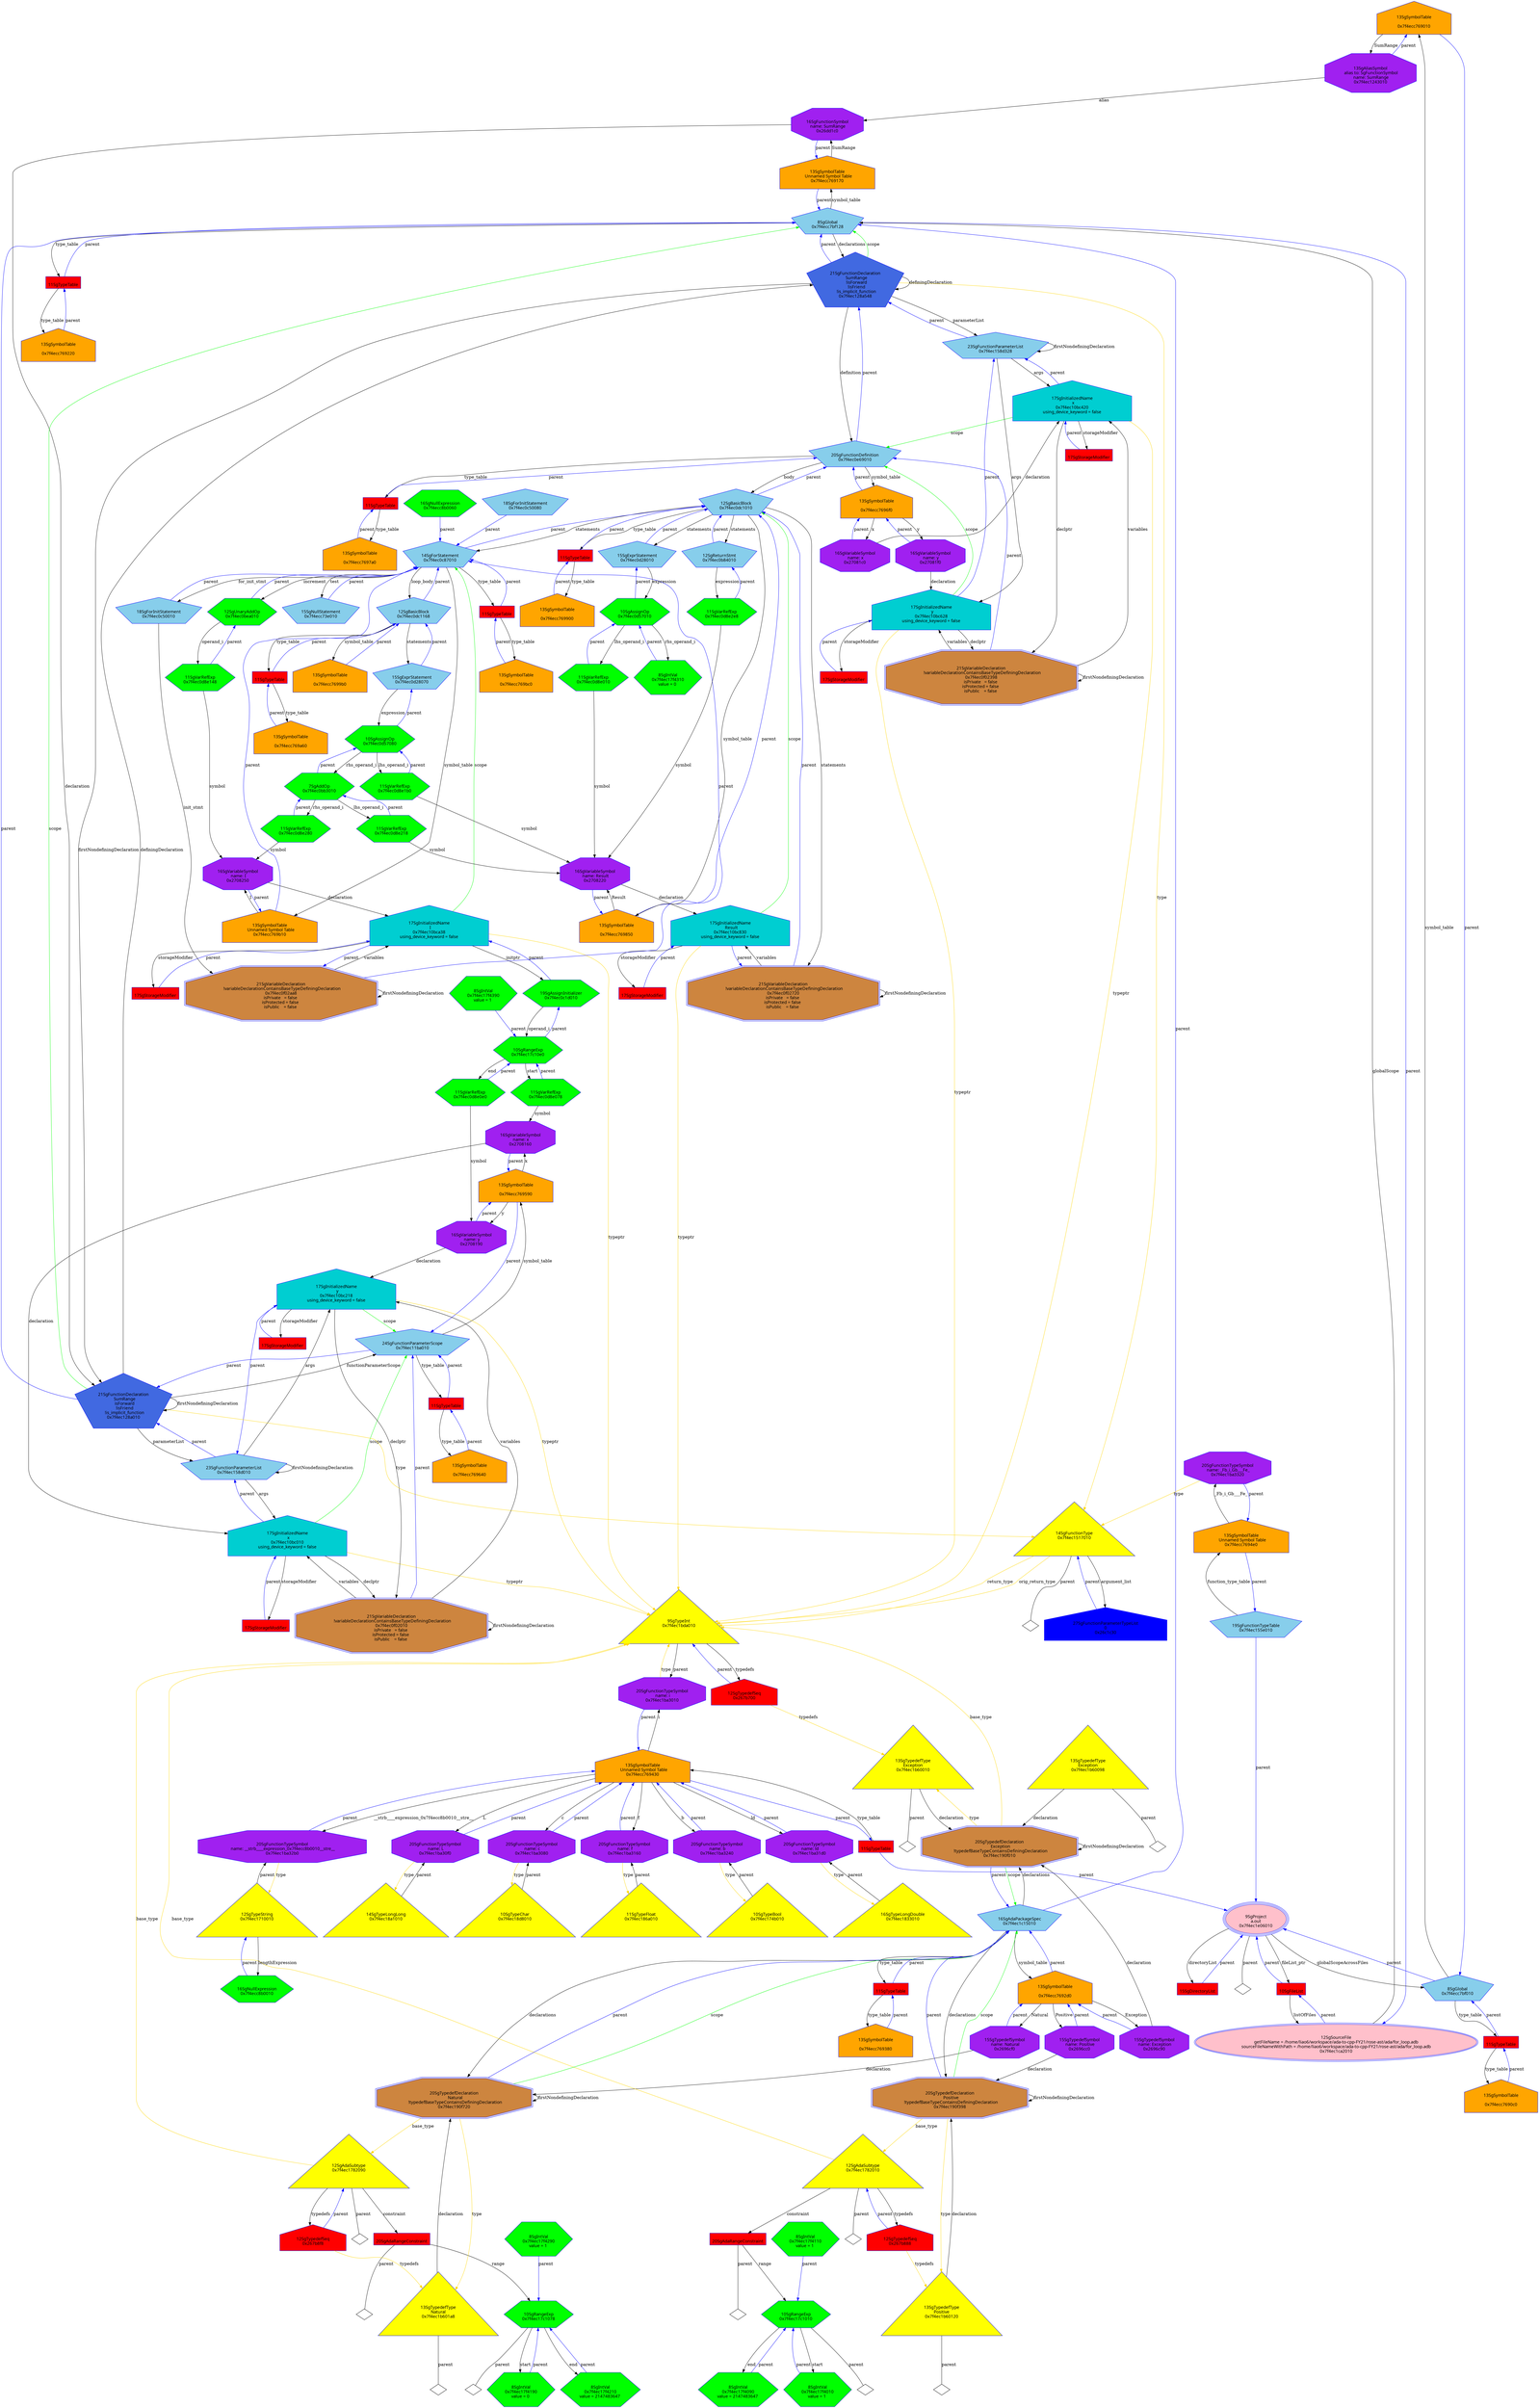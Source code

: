 digraph "Gfor_loop.adb.dot" {
"0x7f4ecc769010"[label="\n13SgSymbolTable\n  \n  0x7f4ecc769010  " shape=house,regular=0,URL="\N",tooltip="more info at \N",sides=5,peripheries=1,color="blue",fillcolor=orange,fontname="7x13bold",fontcolor=black,style=filled];
"0x7f4ecc769010" -> "0x7f4ec1243010"[label="SumRange" dir=forward ];
"0x7f4ecc769010" -> "0x7f4ecc7bf010"[label="parent" color="blue" dir=forward ];
"0x7f4ecc7690c0"[label="\n13SgSymbolTable\n  \n  0x7f4ecc7690c0  " shape=house,regular=0,URL="\N",tooltip="more info at \N",sides=5,peripheries=1,color="blue",fillcolor=orange,fontname="7x13bold",fontcolor=black,style=filled];
"0x7f4ecc7690c0" -> "0x25d4aa0"[label="parent" color="blue" dir=forward ];
"0x7f4ecc769170"[label="\n13SgSymbolTable\n  Unnamed Symbol Table\n  0x7f4ecc769170  " shape=house,regular=0,URL="\N",tooltip="more info at \N",sides=5,peripheries=1,color="blue",fillcolor=orange,fontname="7x13bold",fontcolor=black,style=filled];
"0x7f4ecc769170" -> "0x26dd1c0"[label="SumRange" dir=forward ];
"0x7f4ecc769170" -> "0x7f4ecc7bf128"[label="parent" color="blue" dir=forward ];
"0x7f4ecc769220"[label="\n13SgSymbolTable\n  \n  0x7f4ecc769220  " shape=house,regular=0,URL="\N",tooltip="more info at \N",sides=5,peripheries=1,color="blue",fillcolor=orange,fontname="7x13bold",fontcolor=black,style=filled];
"0x7f4ecc769220" -> "0x25d4ac8"[label="parent" color="blue" dir=forward ];
"0x7f4ecc7692d0"[label="\n13SgSymbolTable\n  \n  0x7f4ecc7692d0  " shape=house,regular=0,URL="\N",tooltip="more info at \N",sides=5,peripheries=1,color="blue",fillcolor=orange,fontname="7x13bold",fontcolor=black,style=filled];
"0x7f4ecc7692d0" -> "0x2696cf0"[label="Natural" dir=forward ];
"0x7f4ecc7692d0" -> "0x2696cc0"[label="Positive" dir=forward ];
"0x7f4ecc7692d0" -> "0x2696c90"[label="Exception" dir=forward ];
"0x7f4ecc7692d0" -> "0x7f4ec1c15010"[label="parent" color="blue" dir=forward ];
"0x7f4ecc769380"[label="\n13SgSymbolTable\n  \n  0x7f4ecc769380  " shape=house,regular=0,URL="\N",tooltip="more info at \N",sides=5,peripheries=1,color="blue",fillcolor=orange,fontname="7x13bold",fontcolor=black,style=filled];
"0x7f4ecc769380" -> "0x25d4af0"[label="parent" color="blue" dir=forward ];
"0x7f4ecc769430"[label="\n13SgSymbolTable\n  Unnamed Symbol Table\n  0x7f4ecc769430  " shape=house,regular=0,URL="\N",tooltip="more info at \N",sides=5,peripheries=1,color="blue",fillcolor=orange,fontname="7x13bold",fontcolor=black,style=filled];
"0x7f4ecc769430" -> "0x7f4ec1ba32b0"[label="__strb____expression_0x7f4ecc8b0010__stre__" dir=forward ];
"0x7f4ecc769430" -> "0x7f4ec1ba3240"[label="b" dir=forward ];
"0x7f4ecc769430" -> "0x7f4ec1ba31d0"[label="ld" dir=forward ];
"0x7f4ecc769430" -> "0x7f4ec1ba3160"[label="f" dir=forward ];
"0x7f4ecc769430" -> "0x7f4ec1ba30f0"[label="L" dir=forward ];
"0x7f4ecc769430" -> "0x7f4ec1ba3080"[label="c" dir=forward ];
"0x7f4ecc769430" -> "0x7f4ec1ba3010"[label="i" dir=forward ];
"0x7f4ecc769430" -> "0x25d4b18"[label="parent" color="blue" dir=forward ];
"0x7f4ecc7694e0"[label="\n13SgSymbolTable\n  Unnamed Symbol Table\n  0x7f4ecc7694e0  " shape=house,regular=0,URL="\N",tooltip="more info at \N",sides=5,peripheries=1,color="blue",fillcolor=orange,fontname="7x13bold",fontcolor=black,style=filled];
"0x7f4ecc7694e0" -> "0x7f4ec1ba3320"[label="_Fb_i_Gb___Fe_" dir=forward ];
"0x7f4ecc7694e0" -> "0x7f4ec155e010"[label="parent" color="blue" dir=forward ];
"0x7f4ecc769590"[label="\n13SgSymbolTable\n  \n  0x7f4ecc769590  " shape=house,regular=0,URL="\N",tooltip="more info at \N",sides=5,peripheries=1,color="blue",fillcolor=orange,fontname="7x13bold",fontcolor=black,style=filled];
"0x7f4ecc769590" -> "0x2708190"[label="y" dir=forward ];
"0x7f4ecc769590" -> "0x2708160"[label="x" dir=forward ];
"0x7f4ecc769590" -> "0x7f4ec11ba010"[label="parent" color="blue" dir=forward ];
"0x7f4ecc769640"[label="\n13SgSymbolTable\n  \n  0x7f4ecc769640  " shape=house,regular=0,URL="\N",tooltip="more info at \N",sides=5,peripheries=1,color="blue",fillcolor=orange,fontname="7x13bold",fontcolor=black,style=filled];
"0x7f4ecc769640" -> "0x25d4b40"[label="parent" color="blue" dir=forward ];
"0x7f4ecc7696f0"[label="\n13SgSymbolTable\n  \n  0x7f4ecc7696f0  " shape=house,regular=0,URL="\N",tooltip="more info at \N",sides=5,peripheries=1,color="blue",fillcolor=orange,fontname="7x13bold",fontcolor=black,style=filled];
"0x7f4ecc7696f0" -> "0x27081f0"[label="y" dir=forward ];
"0x7f4ecc7696f0" -> "0x27081c0"[label="x" dir=forward ];
"0x7f4ecc7696f0" -> "0x7f4ec0e69010"[label="parent" color="blue" dir=forward ];
"0x7f4ecc7697a0"[label="\n13SgSymbolTable\n  \n  0x7f4ecc7697a0  " shape=house,regular=0,URL="\N",tooltip="more info at \N",sides=5,peripheries=1,color="blue",fillcolor=orange,fontname="7x13bold",fontcolor=black,style=filled];
"0x7f4ecc7697a0" -> "0x25d4b68"[label="parent" color="blue" dir=forward ];
"0x7f4ecc769850"[label="\n13SgSymbolTable\n  \n  0x7f4ecc769850  " shape=house,regular=0,URL="\N",tooltip="more info at \N",sides=5,peripheries=1,color="blue",fillcolor=orange,fontname="7x13bold",fontcolor=black,style=filled];
"0x7f4ecc769850" -> "0x2708220"[label="Result" dir=forward ];
"0x7f4ecc769850" -> "0x7f4ec0dc1010"[label="parent" color="blue" dir=forward ];
"0x7f4ecc769900"[label="\n13SgSymbolTable\n  \n  0x7f4ecc769900  " shape=house,regular=0,URL="\N",tooltip="more info at \N",sides=5,peripheries=1,color="blue",fillcolor=orange,fontname="7x13bold",fontcolor=black,style=filled];
"0x7f4ecc769900" -> "0x25d4b90"[label="parent" color="blue" dir=forward ];
"0x7f4ecc7699b0"[label="\n13SgSymbolTable\n  \n  0x7f4ecc7699b0  " shape=house,regular=0,URL="\N",tooltip="more info at \N",sides=5,peripheries=1,color="blue",fillcolor=orange,fontname="7x13bold",fontcolor=black,style=filled];
"0x7f4ecc7699b0" -> "0x7f4ec0dc1168"[label="parent" color="blue" dir=forward ];
"0x7f4ecc769a60"[label="\n13SgSymbolTable\n  \n  0x7f4ecc769a60  " shape=house,regular=0,URL="\N",tooltip="more info at \N",sides=5,peripheries=1,color="blue",fillcolor=orange,fontname="7x13bold",fontcolor=black,style=filled];
"0x7f4ecc769a60" -> "0x25d4bb8"[label="parent" color="blue" dir=forward ];
"0x7f4ecc769b10"[label="\n13SgSymbolTable\n  Unnamed Symbol Table\n  0x7f4ecc769b10  " shape=house,regular=0,URL="\N",tooltip="more info at \N",sides=5,peripheries=1,color="blue",fillcolor=orange,fontname="7x13bold",fontcolor=black,style=filled];
"0x7f4ecc769b10" -> "0x2708250"[label="I" dir=forward ];
"0x7f4ecc769b10" -> "0x7f4ec0c87010"[label="parent" color="blue" dir=forward ];
"0x7f4ecc769bc0"[label="\n13SgSymbolTable\n  \n  0x7f4ecc769bc0  " shape=house,regular=0,URL="\N",tooltip="more info at \N",sides=5,peripheries=1,color="blue",fillcolor=orange,fontname="7x13bold",fontcolor=black,style=filled];
"0x7f4ecc769bc0" -> "0x25d4be0"[label="parent" color="blue" dir=forward ];
"0x26f48d0"[label="\n17SgStorageModifier" shape=polygon,regular=0,URL="\N",tooltip="more info at \N",sides=4,peripheries=1,color="blue",fillcolor=red,fontname="7x13bold",fontcolor=black,style=filled];
"0x26f48d0" -> "0x7f4ec10bc010"[label="parent" color="blue" dir=forward ];
"0x26f48f8"[label="\n17SgStorageModifier" shape=polygon,regular=0,URL="\N",tooltip="more info at \N",sides=4,peripheries=1,color="blue",fillcolor=red,fontname="7x13bold",fontcolor=black,style=filled];
"0x26f48f8" -> "0x7f4ec10bc218"[label="parent" color="blue" dir=forward ];
"0x26f4920"[label="\n17SgStorageModifier" shape=polygon,regular=0,URL="\N",tooltip="more info at \N",sides=4,peripheries=1,color="blue",fillcolor=red,fontname="7x13bold",fontcolor=black,style=filled];
"0x26f4920" -> "0x7f4ec10bc420"[label="parent" color="blue" dir=forward ];
"0x26f4948"[label="\n17SgStorageModifier" shape=polygon,regular=0,URL="\N",tooltip="more info at \N",sides=4,peripheries=1,color="blue",fillcolor=red,fontname="7x13bold",fontcolor=black,style=filled];
"0x26f4948" -> "0x7f4ec10bc628"[label="parent" color="blue" dir=forward ];
"0x26f4970"[label="\n17SgStorageModifier" shape=polygon,regular=0,URL="\N",tooltip="more info at \N",sides=4,peripheries=1,color="blue",fillcolor=red,fontname="7x13bold",fontcolor=black,style=filled];
"0x26f4970" -> "0x7f4ec10bc830"[label="parent" color="blue" dir=forward ];
"0x26f4998"[label="\n17SgStorageModifier" shape=polygon,regular=0,URL="\N",tooltip="more info at \N",sides=4,peripheries=1,color="blue",fillcolor=red,fontname="7x13bold",fontcolor=black,style=filled];
"0x26f4998" -> "0x7f4ec10bca38"[label="parent" color="blue" dir=forward ];
"0x26ae3a0"[label="\n20SgAdaRangeConstraint" shape=polygon,regular=0,URL="\N",tooltip="more info at \N",sides=4,peripheries=1,color="blue",fillcolor=red,fontname="7x13bold",fontcolor=black,style=filled];
"0x26ae3a0" -> "0x7f4ec17c1010"[label="range" dir=forward ];
"0x26ae3a0" -> "0x26ae3a0__parent__null"[label="parent" dir=none ];
"0x26ae3a0__parent__null"[label="" shape=diamond ];
"0x26ae3c8"[label="\n20SgAdaRangeConstraint" shape=polygon,regular=0,URL="\N",tooltip="more info at \N",sides=4,peripheries=1,color="blue",fillcolor=red,fontname="7x13bold",fontcolor=black,style=filled];
"0x26ae3c8" -> "0x7f4ec17c1078"[label="range" dir=forward ];
"0x26ae3c8" -> "0x26ae3c8__parent__null"[label="parent" dir=none ];
"0x26ae3c8__parent__null"[label="" shape=diamond ];
"0x7f4ec1ca2010"[label="\n12SgSourceFile\n  getFileName = /home/liao6/workspace/ada-to-cpp-FY21/rose-ast/ada/for_loop.adb  \n  sourceFileNameWithPath = /home/liao6/workspace/ada-to-cpp-FY21/rose-ast/ada/for_loop.adb  \n  0x7f4ec1ca2010  " shape=ellipse,regular=0,URL="\N",tooltip="more info at \N",sides=5,peripheries=2,color="blue",fillcolor=pink,fontname="7x13bold",fontcolor=black,style=filled];
"0x7f4ec1ca2010" -> "0x7f4ecc7bf128"[label="globalScope" dir=forward ];
"0x7f4ec1ca2010" -> "0x259a040"[label="parent" color="blue" dir=forward ];
"0x259a040"[label="\n10SgFileList" shape=polygon,regular=0,URL="\N",tooltip="more info at \N",sides=4,peripheries=1,color="blue",fillcolor=red,fontname="7x13bold",fontcolor=black,style=filled];
"0x259a040" -> "0x7f4ec1ca2010"[label="listOfFiles" dir=forward ];
"0x259a040" -> "0x7f4ec1e06010"[label="parent" color="blue" dir=forward ];
"0x25b9450"[label="\n15SgDirectoryList" shape=polygon,regular=0,URL="\N",tooltip="more info at \N",sides=4,peripheries=1,color="blue",fillcolor=red,fontname="7x13bold",fontcolor=black,style=filled];
"0x25b9450" -> "0x7f4ec1e06010"[label="parent" color="blue" dir=forward ];
"0x7f4ec1e06010"[label="\n9SgProject\n  a.out  \n  0x7f4ec1e06010  " shape=ellipse,regular=0,URL="\N",tooltip="more info at \N",sides=5,peripheries=3,color="blue",fillcolor=pink,fontname="7x13bold",fontcolor=black,style=filled];
"0x7f4ec1e06010" -> "0x259a040"[label="fileList_ptr" dir=forward ];
"0x7f4ec1e06010" -> "0x25b9450"[label="directoryList" dir=forward ];
"0x7f4ec1e06010" -> "0x7f4ecc7bf010"[label="globalScopeAcrossFiles" dir=forward ];
"0x7f4ec1e06010" -> "0x7f4ec1e06010__parent__null"[label="parent" dir=none ];
"0x7f4ec1e06010__parent__null"[label="" shape=diamond ];
"0x267b700"[label="\n12SgTypedefSeq\n  0x267b700  " shape=house,regular=0,URL="\N",tooltip="more info at \N",sides=5,peripheries=1,color="blue",fillcolor=red,fontname="7x13bold",fontcolor=black,style=filled];
"0x267b700" -> "0x7f4ec1b60010"[label="typedefs" color="gold1" dir=forward ];
"0x267b700" -> "0x7f4ec1bda010"[label="parent" color="blue" dir=forward ];
"0x267b888"[label="\n12SgTypedefSeq\n  0x267b888  " shape=house,regular=0,URL="\N",tooltip="more info at \N",sides=5,peripheries=1,color="blue",fillcolor=red,fontname="7x13bold",fontcolor=black,style=filled];
"0x267b888" -> "0x7f4ec1b60120"[label="typedefs" color="gold1" dir=forward ];
"0x267b888" -> "0x7f4ec1782010"[label="parent" color="blue" dir=forward ];
"0x267b8f8"[label="\n12SgTypedefSeq\n  0x267b8f8  " shape=house,regular=0,URL="\N",tooltip="more info at \N",sides=5,peripheries=1,color="blue",fillcolor=red,fontname="7x13bold",fontcolor=black,style=filled];
"0x267b8f8" -> "0x7f4ec1b601a8"[label="typedefs" color="gold1" dir=forward ];
"0x267b8f8" -> "0x7f4ec1782090"[label="parent" color="blue" dir=forward ];
"0x26c1c30"[label="\n27SgFunctionParameterTypeList\n  0  \n  0x26c1c30  " shape=house,regular=0,URL="\N",tooltip="more info at \N",sides=5,peripheries=1,color="blue",fillcolor=blue,fontname="7x13bold",fontcolor=black,style=filled];
"0x26c1c30" -> "0x7f4ec1517010"[label="parent" color="blue" dir=forward ];
"0x25d4aa0"[label="\n11SgTypeTable" shape=polygon,regular=0,URL="\N",tooltip="more info at \N",sides=4,peripheries=1,color="blue",fillcolor=red,fontname="7x13bold",fontcolor=black,style=filled];
"0x25d4aa0" -> "0x7f4ecc7690c0"[label="type_table" dir=forward ];
"0x25d4aa0" -> "0x7f4ecc7bf010"[label="parent" color="blue" dir=forward ];
"0x25d4ac8"[label="\n11SgTypeTable" shape=polygon,regular=0,URL="\N",tooltip="more info at \N",sides=4,peripheries=1,color="blue",fillcolor=red,fontname="7x13bold",fontcolor=black,style=filled];
"0x25d4ac8" -> "0x7f4ecc769220"[label="type_table" dir=forward ];
"0x25d4ac8" -> "0x7f4ecc7bf128"[label="parent" color="blue" dir=forward ];
"0x25d4af0"[label="\n11SgTypeTable" shape=polygon,regular=0,URL="\N",tooltip="more info at \N",sides=4,peripheries=1,color="blue",fillcolor=red,fontname="7x13bold",fontcolor=black,style=filled];
"0x25d4af0" -> "0x7f4ecc769380"[label="type_table" dir=forward ];
"0x25d4af0" -> "0x7f4ec1c15010"[label="parent" color="blue" dir=forward ];
"0x25d4b18"[label="\n11SgTypeTable" shape=polygon,regular=0,URL="\N",tooltip="more info at \N",sides=4,peripheries=1,color="blue",fillcolor=red,fontname="7x13bold",fontcolor=black,style=filled];
"0x25d4b18" -> "0x7f4ecc769430"[label="type_table" dir=forward ];
"0x25d4b18" -> "0x7f4ec1e06010"[label="parent" color="blue" dir=forward ];
"0x25d4b40"[label="\n11SgTypeTable" shape=polygon,regular=0,URL="\N",tooltip="more info at \N",sides=4,peripheries=1,color="blue",fillcolor=red,fontname="7x13bold",fontcolor=black,style=filled];
"0x25d4b40" -> "0x7f4ecc769640"[label="type_table" dir=forward ];
"0x25d4b40" -> "0x7f4ec11ba010"[label="parent" color="blue" dir=forward ];
"0x25d4b68"[label="\n11SgTypeTable" shape=polygon,regular=0,URL="\N",tooltip="more info at \N",sides=4,peripheries=1,color="blue",fillcolor=red,fontname="7x13bold",fontcolor=black,style=filled];
"0x25d4b68" -> "0x7f4ecc7697a0"[label="type_table" dir=forward ];
"0x25d4b68" -> "0x7f4ec0e69010"[label="parent" color="blue" dir=forward ];
"0x25d4b90"[label="\n11SgTypeTable" shape=polygon,regular=0,URL="\N",tooltip="more info at \N",sides=4,peripheries=1,color="blue",fillcolor=red,fontname="7x13bold",fontcolor=black,style=filled];
"0x25d4b90" -> "0x7f4ecc769900"[label="type_table" dir=forward ];
"0x25d4b90" -> "0x7f4ec0dc1010"[label="parent" color="blue" dir=forward ];
"0x25d4bb8"[label="\n11SgTypeTable" shape=polygon,regular=0,URL="\N",tooltip="more info at \N",sides=4,peripheries=1,color="blue",fillcolor=red,fontname="7x13bold",fontcolor=black,style=filled];
"0x25d4bb8" -> "0x7f4ecc769a60"[label="type_table" dir=forward ];
"0x25d4bb8" -> "0x7f4ec0dc1168"[label="parent" color="blue" dir=forward ];
"0x25d4be0"[label="\n11SgTypeTable" shape=polygon,regular=0,URL="\N",tooltip="more info at \N",sides=4,peripheries=1,color="blue",fillcolor=red,fontname="7x13bold",fontcolor=black,style=filled];
"0x25d4be0" -> "0x7f4ecc769bc0"[label="type_table" dir=forward ];
"0x25d4be0" -> "0x7f4ec0c87010"[label="parent" color="blue" dir=forward ];
"0x7f4ec18d8010"[label="\n10SgTypeChar\n  0x7f4ec18d8010  \n   \n   " shape=polygon,regular=0,URL="\N",tooltip="more info at \N",sides=3,peripheries=1,color="blue",fillcolor=yellow,fontname="7x13bold",fontcolor=black,style=filled];
"0x7f4ec18d8010" -> "0x7f4ec1ba3080"[label="parent" dir=forward ];
"0x7f4ec1bda010"[label="\n9SgTypeInt\n  0x7f4ec1bda010  \n   \n   " shape=polygon,regular=0,URL="\N",tooltip="more info at \N",sides=3,peripheries=1,color="blue",fillcolor=yellow,fontname="7x13bold",fontcolor=black,style=filled];
"0x7f4ec1bda010" -> "0x267b700"[label="typedefs" dir=forward ];
"0x7f4ec1bda010" -> "0x7f4ec1ba3010"[label="parent" dir=forward ];
"0x7f4ec186a010"[label="\n11SgTypeFloat\n  0x7f4ec186a010  \n   \n   " shape=polygon,regular=0,URL="\N",tooltip="more info at \N",sides=3,peripheries=1,color="blue",fillcolor=yellow,fontname="7x13bold",fontcolor=black,style=filled];
"0x7f4ec186a010" -> "0x7f4ec1ba3160"[label="parent" dir=forward ];
"0x7f4ec18a1010"[label="\n14SgTypeLongLong\n  0x7f4ec18a1010  \n   \n   " shape=polygon,regular=0,URL="\N",tooltip="more info at \N",sides=3,peripheries=1,color="blue",fillcolor=yellow,fontname="7x13bold",fontcolor=black,style=filled];
"0x7f4ec18a1010" -> "0x7f4ec1ba30f0"[label="parent" dir=forward ];
"0x7f4ec1833010"[label="\n16SgTypeLongDouble\n  0x7f4ec1833010  \n   \n   " shape=polygon,regular=0,URL="\N",tooltip="more info at \N",sides=3,peripheries=1,color="blue",fillcolor=yellow,fontname="7x13bold",fontcolor=black,style=filled];
"0x7f4ec1833010" -> "0x7f4ec1ba31d0"[label="parent" dir=forward ];
"0x7f4ec1710010"[label="\n12SgTypeString\n  0x7f4ec1710010  \n   \n   " shape=polygon,regular=0,URL="\N",tooltip="more info at \N",sides=3,peripheries=1,color="blue",fillcolor=yellow,fontname="7x13bold",fontcolor=black,style=filled];
"0x7f4ec1710010" -> "0x7f4ecc8b0010"[label="lengthExpression" dir=forward ];
"0x7f4ec1710010" -> "0x7f4ec1ba32b0"[label="parent" dir=forward ];
"0x7f4ec174b010"[label="\n10SgTypeBool\n  0x7f4ec174b010  \n   \n   " shape=polygon,regular=0,URL="\N",tooltip="more info at \N",sides=3,peripheries=1,color="blue",fillcolor=yellow,fontname="7x13bold",fontcolor=black,style=filled];
"0x7f4ec174b010" -> "0x7f4ec1ba3240"[label="parent" dir=forward ];
"0x7f4ec1b60010"[label="\n13SgTypedefType\nException\n  0x7f4ec1b60010  \n   \n   " shape=polygon,regular=0,URL="\N",tooltip="more info at \N",sides=3,peripheries=1,color="blue",fillcolor=yellow,fontname="7x13bold",fontcolor=black,style=filled];
"0x7f4ec1b60010" -> "0x7f4ec190f010"[label="declaration" dir=forward ];
"0x7f4ec1b60010" -> "0x7f4ec1b60010__parent__null"[label="parent" dir=none ];
"0x7f4ec1b60010__parent__null"[label="" shape=diamond ];
"0x7f4ec1b60098"[label="\n13SgTypedefType\nException\n  0x7f4ec1b60098  \n   \n   " shape=polygon,regular=0,URL="\N",tooltip="more info at \N",sides=3,peripheries=1,color="blue",fillcolor=yellow,fontname="7x13bold",fontcolor=black,style=filled];
"0x7f4ec1b60098" -> "0x7f4ec190f010"[label="declaration" dir=forward ];
"0x7f4ec1b60098" -> "0x7f4ec1b60098__parent__null"[label="parent" dir=none ];
"0x7f4ec1b60098__parent__null"[label="" shape=diamond ];
"0x7f4ec1b60120"[label="\n13SgTypedefType\nPositive\n  0x7f4ec1b60120  \n   \n   " shape=polygon,regular=0,URL="\N",tooltip="more info at \N",sides=3,peripheries=1,color="blue",fillcolor=yellow,fontname="7x13bold",fontcolor=black,style=filled];
"0x7f4ec1b60120" -> "0x7f4ec190f398"[label="declaration" dir=forward ];
"0x7f4ec1b60120" -> "0x7f4ec1b60120__parent__null"[label="parent" dir=none ];
"0x7f4ec1b60120__parent__null"[label="" shape=diamond ];
"0x7f4ec1b601a8"[label="\n13SgTypedefType\nNatural\n  0x7f4ec1b601a8  \n   \n   " shape=polygon,regular=0,URL="\N",tooltip="more info at \N",sides=3,peripheries=1,color="blue",fillcolor=yellow,fontname="7x13bold",fontcolor=black,style=filled];
"0x7f4ec1b601a8" -> "0x7f4ec190f720"[label="declaration" dir=forward ];
"0x7f4ec1b601a8" -> "0x7f4ec1b601a8__parent__null"[label="parent" dir=none ];
"0x7f4ec1b601a8__parent__null"[label="" shape=diamond ];
"0x7f4ec1782010"[label="\n12SgAdaSubtype\n  0x7f4ec1782010  \n   \n   " shape=polygon,regular=0,URL="\N",tooltip="more info at \N",sides=3,peripheries=1,color="blue",fillcolor=yellow,fontname="7x13bold",fontcolor=black,style=filled];
"0x7f4ec1782010" -> "0x7f4ec1bda010"[label="base_type" color="gold1" dir=forward ];
"0x7f4ec1782010" -> "0x26ae3a0"[label="constraint" dir=forward ];
"0x7f4ec1782010" -> "0x267b888"[label="typedefs" dir=forward ];
"0x7f4ec1782010" -> "0x7f4ec1782010__parent__null"[label="parent" dir=none ];
"0x7f4ec1782010__parent__null"[label="" shape=diamond ];
"0x7f4ec1782090"[label="\n12SgAdaSubtype\n  0x7f4ec1782090  \n   \n   " shape=polygon,regular=0,URL="\N",tooltip="more info at \N",sides=3,peripheries=1,color="blue",fillcolor=yellow,fontname="7x13bold",fontcolor=black,style=filled];
"0x7f4ec1782090" -> "0x7f4ec1bda010"[label="base_type" color="gold1" dir=forward ];
"0x7f4ec1782090" -> "0x26ae3c8"[label="constraint" dir=forward ];
"0x7f4ec1782090" -> "0x267b8f8"[label="typedefs" dir=forward ];
"0x7f4ec1782090" -> "0x7f4ec1782090__parent__null"[label="parent" dir=none ];
"0x7f4ec1782090__parent__null"[label="" shape=diamond ];
"0x7f4ec1517010"[label="\n14SgFunctionType\n  0x7f4ec1517010  \n   \n   " shape=polygon,regular=0,URL="\N",tooltip="more info at \N",sides=3,peripheries=1,color="blue",fillcolor=yellow,fontname="7x13bold",fontcolor=black,style=filled];
"0x7f4ec1517010" -> "0x7f4ec1bda010"[label="return_type" color="gold1" dir=forward ];
"0x7f4ec1517010" -> "0x7f4ec1bda010"[label="orig_return_type" color="gold1" dir=forward ];
"0x7f4ec1517010" -> "0x26c1c30"[label="argument_list" dir=forward ];
"0x7f4ec1517010" -> "0x7f4ec1517010__parent__null"[label="parent" dir=none ];
"0x7f4ec1517010__parent__null"[label="" shape=diamond ];
"0x7f4ec0c87010"[label="\n14SgForStatement\n  0x7f4ec0c87010  " shape=polygon,regular=0,URL="\N",tooltip="more info at \N",sides=5,peripheries=1,color="blue",fillcolor=skyblue,fontname="7x13bold",fontcolor=black,style=filled];
"0x7f4ec0c87010" -> "0x7f4ec0c50010"[label="for_init_stmt" dir=forward ];
"0x7f4ec0c87010" -> "0x7f4ecc73e010"[label="test" dir=forward ];
"0x7f4ec0c87010" -> "0x7f4ec0bea010"[label="increment" dir=forward ];
"0x7f4ec0c87010" -> "0x7f4ec0dc1168"[label="loop_body" dir=forward ];
"0x7f4ec0c87010" -> "0x7f4ecc769b10"[label="symbol_table" dir=forward ];
"0x7f4ec0c87010" -> "0x25d4be0"[label="type_table" dir=forward ];
"0x7f4ec0c87010" -> "0x7f4ec0dc1010"[label="parent" color="blue" dir=forward ];
"0x7f4ec0c50010"[label="\n18SgForInitStatement\n  0x7f4ec0c50010  " shape=polygon,regular=0,URL="\N",tooltip="more info at \N",sides=5,peripheries=1,color="blue",fillcolor=skyblue,fontname="7x13bold",fontcolor=black,style=filled];
"0x7f4ec0c50010" -> "0x7f4ec0f02aa8"[label="init_stmt" dir=forward ];
"0x7f4ec0c50010" -> "0x7f4ec0c87010"[label="parent" color="blue" dir=forward ];
"0x7f4ec0c50080"[label="\n18SgForInitStatement\n  0x7f4ec0c50080  " shape=polygon,regular=0,URL="\N",tooltip="more info at \N",sides=5,peripheries=1,color="blue",fillcolor=skyblue,fontname="7x13bold",fontcolor=black,style=filled];
"0x7f4ec0c50080" -> "0x7f4ec0c87010"[label="parent" color="blue" dir=forward ];
"0x7f4ec158d010"[label="\n23SgFunctionParameterList\n  0x7f4ec158d010  " shape=polygon,regular=0,URL="\N",tooltip="more info at \N",sides=5,peripheries=1,color="blue",fillcolor=skyblue,fontname="7x13bold",fontcolor=black,style=filled];
"0x7f4ec158d010" -> "0x7f4ec10bc010"[label="args" dir=forward ];
"0x7f4ec158d010" -> "0x7f4ec10bc218"[label="args" dir=forward ];
"0x7f4ec158d010" -> "0x7f4ec158d010"[label="firstNondefiningDeclaration" dir=forward ];
"0x7f4ec158d010" -> "0x7f4ec128a010"[label="parent" color="blue" dir=forward ];
"0x7f4ec158d328"[label="\n23SgFunctionParameterList\n  0x7f4ec158d328  " shape=polygon,regular=0,URL="\N",tooltip="more info at \N",sides=5,peripheries=1,color="blue",fillcolor=skyblue,fontname="7x13bold",fontcolor=black,style=filled];
"0x7f4ec158d328" -> "0x7f4ec10bc420"[label="args" dir=forward ];
"0x7f4ec158d328" -> "0x7f4ec10bc628"[label="args" dir=forward ];
"0x7f4ec158d328" -> "0x7f4ec158d328"[label="firstNondefiningDeclaration" dir=forward ];
"0x7f4ec158d328" -> "0x7f4ec128a548"[label="parent" color="blue" dir=forward ];
"0x7f4ec0dc1010"[label="\n12SgBasicBlock\n  0x7f4ec0dc1010  " shape=polygon,regular=0,URL="\N",tooltip="more info at \N",sides=5,peripheries=1,color="blue",fillcolor=skyblue,fontname="7x13bold",fontcolor=black,style=filled];
"0x7f4ec0dc1010" -> "0x7f4ec0f02720"[label="statements" dir=forward ];
"0x7f4ec0dc1010" -> "0x7f4ec0d28010"[label="statements" dir=forward ];
"0x7f4ec0dc1010" -> "0x7f4ec0c87010"[label="statements" dir=forward ];
"0x7f4ec0dc1010" -> "0x7f4ec0b84010"[label="statements" dir=forward ];
"0x7f4ec0dc1010" -> "0x7f4ecc769850"[label="symbol_table" dir=forward ];
"0x7f4ec0dc1010" -> "0x25d4b90"[label="type_table" dir=forward ];
"0x7f4ec0dc1010" -> "0x7f4ec0e69010"[label="parent" color="blue" dir=forward ];
"0x7f4ec0dc1168"[label="\n12SgBasicBlock\n  0x7f4ec0dc1168  " shape=polygon,regular=0,URL="\N",tooltip="more info at \N",sides=5,peripheries=1,color="blue",fillcolor=skyblue,fontname="7x13bold",fontcolor=black,style=filled];
"0x7f4ec0dc1168" -> "0x7f4ec0d28070"[label="statements" dir=forward ];
"0x7f4ec0dc1168" -> "0x7f4ecc7699b0"[label="symbol_table" dir=forward ];
"0x7f4ec0dc1168" -> "0x25d4bb8"[label="type_table" dir=forward ];
"0x7f4ec0dc1168" -> "0x7f4ec0c87010"[label="parent" color="blue" dir=forward ];
"0x7f4ecc7bf010"[label="\n8SgGlobal\n  0x7f4ecc7bf010  " shape=polygon,regular=0,URL="\N",tooltip="more info at \N",sides=5,peripheries=1,color="blue",fillcolor=skyblue,fontname="7x13bold",fontcolor=black,style=filled];
"0x7f4ecc7bf010" -> "0x7f4ecc769010"[label="symbol_table" dir=forward ];
"0x7f4ecc7bf010" -> "0x25d4aa0"[label="type_table" dir=forward ];
"0x7f4ecc7bf010" -> "0x7f4ec1e06010"[label="parent" color="blue" dir=forward ];
"0x7f4ecc7bf128"[label="\n8SgGlobal\n  0x7f4ecc7bf128  " shape=polygon,regular=0,URL="\N",tooltip="more info at \N",sides=5,peripheries=1,color="blue",fillcolor=skyblue,fontname="7x13bold",fontcolor=black,style=filled];
"0x7f4ecc7bf128" -> "0x7f4ec128a548"[label="declarations" dir=forward ];
"0x7f4ecc7bf128" -> "0x7f4ecc769170"[label="symbol_table" dir=forward ];
"0x7f4ecc7bf128" -> "0x25d4ac8"[label="type_table" dir=forward ];
"0x7f4ecc7bf128" -> "0x7f4ec1ca2010"[label="parent" color="blue" dir=forward ];
"0x7f4ec11ba010"[label="\n24SgFunctionParameterScope\n  0x7f4ec11ba010  " shape=polygon,regular=0,URL="\N",tooltip="more info at \N",sides=5,peripheries=1,color="blue",fillcolor=skyblue,fontname="7x13bold",fontcolor=black,style=filled];
"0x7f4ec11ba010" -> "0x7f4ecc769590"[label="symbol_table" dir=forward ];
"0x7f4ec11ba010" -> "0x25d4b40"[label="type_table" dir=forward ];
"0x7f4ec11ba010" -> "0x7f4ec128a010"[label="parent" color="blue" dir=forward ];
"0x7f4ec155e010"[label="\n19SgFunctionTypeTable\n  0x7f4ec155e010  " shape=polygon,regular=0,URL="\N",tooltip="more info at \N",sides=5,peripheries=1,color="blue",fillcolor=skyblue,fontname="7x13bold",fontcolor=black,style=filled];
"0x7f4ec155e010" -> "0x7f4ecc7694e0"[label="function_type_table" dir=forward ];
"0x7f4ec155e010" -> "0x7f4ec1e06010"[label="parent" color="blue" dir=forward ];
"0x7f4ec0d28010"[label="\n15SgExprStatement\n  0x7f4ec0d28010  " shape=polygon,regular=0,URL="\N",tooltip="more info at \N",sides=5,peripheries=1,color="blue",fillcolor=skyblue,fontname="7x13bold",fontcolor=black,style=filled];
"0x7f4ec0d28010" -> "0x7f4ec0d57010"[label="expression" dir=forward ];
"0x7f4ec0d28010" -> "0x7f4ec0dc1010"[label="parent" color="blue" dir=forward ];
"0x7f4ec0d28070"[label="\n15SgExprStatement\n  0x7f4ec0d28070  " shape=polygon,regular=0,URL="\N",tooltip="more info at \N",sides=5,peripheries=1,color="blue",fillcolor=skyblue,fontname="7x13bold",fontcolor=black,style=filled];
"0x7f4ec0d28070" -> "0x7f4ec0d57080"[label="expression" dir=forward ];
"0x7f4ec0d28070" -> "0x7f4ec0dc1168"[label="parent" color="blue" dir=forward ];
"0x7f4ec0b84010"[label="\n12SgReturnStmt\n  0x7f4ec0b84010  " shape=polygon,regular=0,URL="\N",tooltip="more info at \N",sides=5,peripheries=1,color="blue",fillcolor=skyblue,fontname="7x13bold",fontcolor=black,style=filled];
"0x7f4ec0b84010" -> "0x7f4ec0d8e2e8"[label="expression" dir=forward ];
"0x7f4ec0b84010" -> "0x7f4ec0dc1010"[label="parent" color="blue" dir=forward ];
"0x7f4ec190f010"[label="\n20SgTypedefDeclaration\n  Exception\n  !typedefBaseTypeContainsDefiningDeclaration\n  0x7f4ec190f010  " shape=polygon,regular=0,URL="\N",tooltip="more info at \N",sides=8,peripheries=2,color="blue",fillcolor=peru,fontname="7x13bold",fontcolor=black,style=filled];
"0x7f4ec190f010" -> "0x7f4ec1bda010"[label="base_type" color="gold1" dir=forward ];
"0x7f4ec190f010" -> "0x7f4ec1b60010"[label="type" color="gold1" dir=forward ];
"0x7f4ec190f010" -> "0x7f4ec1c15010"[label="scope" color="green" dir=forward ];
"0x7f4ec190f010" -> "0x7f4ec190f010"[label="firstNondefiningDeclaration" dir=forward ];
"0x7f4ec190f010" -> "0x7f4ec1c15010"[label="parent" color="blue" dir=forward ];
"0x7f4ec190f398"[label="\n20SgTypedefDeclaration\n  Positive\n  !typedefBaseTypeContainsDefiningDeclaration\n  0x7f4ec190f398  " shape=polygon,regular=0,URL="\N",tooltip="more info at \N",sides=8,peripheries=2,color="blue",fillcolor=peru,fontname="7x13bold",fontcolor=black,style=filled];
"0x7f4ec190f398" -> "0x7f4ec1782010"[label="base_type" color="gold1" dir=forward ];
"0x7f4ec190f398" -> "0x7f4ec1b60120"[label="type" color="gold1" dir=forward ];
"0x7f4ec190f398" -> "0x7f4ec1c15010"[label="scope" color="green" dir=forward ];
"0x7f4ec190f398" -> "0x7f4ec190f398"[label="firstNondefiningDeclaration" dir=forward ];
"0x7f4ec190f398" -> "0x7f4ec1c15010"[label="parent" color="blue" dir=forward ];
"0x7f4ec190f720"[label="\n20SgTypedefDeclaration\n  Natural\n  !typedefBaseTypeContainsDefiningDeclaration\n  0x7f4ec190f720  " shape=polygon,regular=0,URL="\N",tooltip="more info at \N",sides=8,peripheries=2,color="blue",fillcolor=peru,fontname="7x13bold",fontcolor=black,style=filled];
"0x7f4ec190f720" -> "0x7f4ec1782090"[label="base_type" color="gold1" dir=forward ];
"0x7f4ec190f720" -> "0x7f4ec1b601a8"[label="type" color="gold1" dir=forward ];
"0x7f4ec190f720" -> "0x7f4ec1c15010"[label="scope" color="green" dir=forward ];
"0x7f4ec190f720" -> "0x7f4ec190f720"[label="firstNondefiningDeclaration" dir=forward ];
"0x7f4ec190f720" -> "0x7f4ec1c15010"[label="parent" color="blue" dir=forward ];
"0x7f4ecc73e010"[label="\n15SgNullStatement\n  0x7f4ecc73e010  " shape=polygon,regular=0,URL="\N",tooltip="more info at \N",sides=5,peripheries=1,color="blue",fillcolor=skyblue,fontname="7x13bold",fontcolor=black,style=filled];
"0x7f4ecc73e010" -> "0x7f4ec0c87010"[label="parent" color="blue" dir=forward ];
"0x7f4ec0f02010"[label="\n21SgVariableDeclaration\n  !variableDeclarationContainsBaseTypeDefiningDeclaration\n  0x7f4ec0f02010  \n isPrivate   = false  \n isProtected = false  \n isPublic    = false  " shape=polygon,regular=0,URL="\N",tooltip="more info at \N",sides=8,peripheries=2,color="blue",fillcolor=peru,fontname="7x13bold",fontcolor=black,style=filled];
"0x7f4ec0f02010" -> "0x7f4ec10bc010"[label="variables" dir=forward ];
"0x7f4ec0f02010" -> "0x7f4ec10bc218"[label="variables" dir=forward ];
"0x7f4ec0f02010" -> "0x7f4ec0f02010"[label="firstNondefiningDeclaration" dir=forward ];
"0x7f4ec0f02010" -> "0x7f4ec11ba010"[label="parent" color="blue" dir=forward ];
"0x7f4ec0f02398"[label="\n21SgVariableDeclaration\n  !variableDeclarationContainsBaseTypeDefiningDeclaration\n  0x7f4ec0f02398  \n isPrivate   = false  \n isProtected = false  \n isPublic    = false  " shape=polygon,regular=0,URL="\N",tooltip="more info at \N",sides=8,peripheries=2,color="blue",fillcolor=peru,fontname="7x13bold",fontcolor=black,style=filled];
"0x7f4ec0f02398" -> "0x7f4ec10bc420"[label="variables" dir=forward ];
"0x7f4ec0f02398" -> "0x7f4ec10bc628"[label="variables" dir=forward ];
"0x7f4ec0f02398" -> "0x7f4ec0f02398"[label="firstNondefiningDeclaration" dir=forward ];
"0x7f4ec0f02398" -> "0x7f4ec0e69010"[label="parent" color="blue" dir=forward ];
"0x7f4ec0f02720"[label="\n21SgVariableDeclaration\n  !variableDeclarationContainsBaseTypeDefiningDeclaration\n  0x7f4ec0f02720  \n isPrivate   = false  \n isProtected = false  \n isPublic    = false  " shape=polygon,regular=0,URL="\N",tooltip="more info at \N",sides=8,peripheries=2,color="blue",fillcolor=peru,fontname="7x13bold",fontcolor=black,style=filled];
"0x7f4ec0f02720" -> "0x7f4ec10bc830"[label="variables" dir=forward ];
"0x7f4ec0f02720" -> "0x7f4ec0f02720"[label="firstNondefiningDeclaration" dir=forward ];
"0x7f4ec0f02720" -> "0x7f4ec0dc1010"[label="parent" color="blue" dir=forward ];
"0x7f4ec0f02aa8"[label="\n21SgVariableDeclaration\n  !variableDeclarationContainsBaseTypeDefiningDeclaration\n  0x7f4ec0f02aa8  \n isPrivate   = false  \n isProtected = false  \n isPublic    = false  " shape=polygon,regular=0,URL="\N",tooltip="more info at \N",sides=8,peripheries=2,color="blue",fillcolor=peru,fontname="7x13bold",fontcolor=black,style=filled];
"0x7f4ec0f02aa8" -> "0x7f4ec10bca38"[label="variables" dir=forward ];
"0x7f4ec0f02aa8" -> "0x7f4ec0f02aa8"[label="firstNondefiningDeclaration" dir=forward ];
"0x7f4ec0f02aa8" -> "0x7f4ec0c87010"[label="parent" color="blue" dir=forward ];
"0x7f4ec0e69010"[label="\n20SgFunctionDefinition\n  0x7f4ec0e69010  " shape=polygon,regular=0,URL="\N",tooltip="more info at \N",sides=5,peripheries=1,color="blue",fillcolor=skyblue,fontname="7x13bold",fontcolor=black,style=filled];
"0x7f4ec0e69010" -> "0x7f4ec0dc1010"[label="body" dir=forward ];
"0x7f4ec0e69010" -> "0x7f4ecc7696f0"[label="symbol_table" dir=forward ];
"0x7f4ec0e69010" -> "0x25d4b68"[label="type_table" dir=forward ];
"0x7f4ec0e69010" -> "0x7f4ec128a548"[label="parent" color="blue" dir=forward ];
"0x7f4ec1c15010"[label="\n16SgAdaPackageSpec\n  0x7f4ec1c15010  " shape=polygon,regular=0,URL="\N",tooltip="more info at \N",sides=5,peripheries=1,color="blue",fillcolor=skyblue,fontname="7x13bold",fontcolor=black,style=filled];
"0x7f4ec1c15010" -> "0x7f4ec190f010"[label="declarations" dir=forward ];
"0x7f4ec1c15010" -> "0x7f4ec190f398"[label="declarations" dir=forward ];
"0x7f4ec1c15010" -> "0x7f4ec190f720"[label="declarations" dir=forward ];
"0x7f4ec1c15010" -> "0x7f4ecc7692d0"[label="symbol_table" dir=forward ];
"0x7f4ec1c15010" -> "0x25d4af0"[label="type_table" dir=forward ];
"0x7f4ec1c15010" -> "0x7f4ecc7bf128"[label="parent" color="blue" dir=forward ];
"0x7f4ec128a010"[label="\n21SgFunctionDeclaration\n  SumRange\n  isForward\n  !isFriend\n  !is_implicit_function\n  0x7f4ec128a010  " shape=polygon,regular=0,URL="\N",tooltip="more info at \N",sides=5,peripheries=1,color="blue",fillcolor=royalblue,fontname="7x13bold",fontcolor=black,style=filled];
"0x7f4ec128a010" -> "0x7f4ec158d010"[label="parameterList" dir=forward ];
"0x7f4ec128a010" -> "0x7f4ec1517010"[label="type" color="gold1" dir=forward ];
"0x7f4ec128a010" -> "0x7f4ecc7bf128"[label="scope" color="green" dir=forward ];
"0x7f4ec128a010" -> "0x7f4ec11ba010"[label="functionParameterScope" dir=forward ];
"0x7f4ec128a010" -> "0x7f4ec128a548"[label="definingDeclaration" dir=forward ];
"0x7f4ec128a010" -> "0x7f4ec128a010"[label="firstNondefiningDeclaration" dir=forward ];
"0x7f4ec128a010" -> "0x7f4ecc7bf128"[label="parent" color="blue" dir=forward ];
"0x7f4ec128a548"[label="\n21SgFunctionDeclaration\n  SumRange\n  !isForward\n  !isFriend\n  !is_implicit_function\n  0x7f4ec128a548  " shape=polygon,regular=0,URL="\N",tooltip="more info at \N",sides=5,peripheries=1,color="blue",fillcolor=royalblue,fontname="7x13bold",fontcolor=black,style=filled];
"0x7f4ec128a548" -> "0x7f4ec158d328"[label="parameterList" dir=forward ];
"0x7f4ec128a548" -> "0x7f4ec1517010"[label="type" color="gold1" dir=forward ];
"0x7f4ec128a548" -> "0x7f4ec0e69010"[label="definition" dir=forward ];
"0x7f4ec128a548" -> "0x7f4ecc7bf128"[label="scope" color="green" dir=forward ];
"0x7f4ec128a548" -> "0x7f4ec128a548"[label="definingDeclaration" dir=forward ];
"0x7f4ec128a548" -> "0x7f4ec128a010"[label="firstNondefiningDeclaration" dir=forward ];
"0x7f4ec128a548" -> "0x7f4ecc7bf128"[label="parent" color="blue" dir=forward ];
"0x7f4ec0d8e010"[label="\n11SgVarRefExp\n  0x7f4ec0d8e010  " shape=polygon,regular=0,URL="\N",tooltip="more info at \N",sides=6,peripheries=1,color="blue",fillcolor=green,fontname="7x13bold",fontcolor=black,style=filled];
"0x7f4ec0d8e010" -> "0x2708220"[label="symbol" dir=forward ];
"0x7f4ec0d8e010" -> "0x7f4ec0d57010"[label="parent" color="blue" dir=forward ];
"0x7f4ec0d8e078"[label="\n11SgVarRefExp\n  0x7f4ec0d8e078  " shape=polygon,regular=0,URL="\N",tooltip="more info at \N",sides=6,peripheries=1,color="blue",fillcolor=green,fontname="7x13bold",fontcolor=black,style=filled];
"0x7f4ec0d8e078" -> "0x2708160"[label="symbol" dir=forward ];
"0x7f4ec0d8e078" -> "0x7f4ec17c10e0"[label="parent" color="blue" dir=forward ];
"0x7f4ec0d8e0e0"[label="\n11SgVarRefExp\n  0x7f4ec0d8e0e0  " shape=polygon,regular=0,URL="\N",tooltip="more info at \N",sides=6,peripheries=1,color="blue",fillcolor=green,fontname="7x13bold",fontcolor=black,style=filled];
"0x7f4ec0d8e0e0" -> "0x2708190"[label="symbol" dir=forward ];
"0x7f4ec0d8e0e0" -> "0x7f4ec17c10e0"[label="parent" color="blue" dir=forward ];
"0x7f4ec0d8e148"[label="\n11SgVarRefExp\n  0x7f4ec0d8e148  " shape=polygon,regular=0,URL="\N",tooltip="more info at \N",sides=6,peripheries=1,color="blue",fillcolor=green,fontname="7x13bold",fontcolor=black,style=filled];
"0x7f4ec0d8e148" -> "0x2708250"[label="symbol" dir=forward ];
"0x7f4ec0d8e148" -> "0x7f4ec0bea010"[label="parent" color="blue" dir=forward ];
"0x7f4ec0d8e1b0"[label="\n11SgVarRefExp\n  0x7f4ec0d8e1b0  " shape=polygon,regular=0,URL="\N",tooltip="more info at \N",sides=6,peripheries=1,color="blue",fillcolor=green,fontname="7x13bold",fontcolor=black,style=filled];
"0x7f4ec0d8e1b0" -> "0x2708220"[label="symbol" dir=forward ];
"0x7f4ec0d8e1b0" -> "0x7f4ec0d57080"[label="parent" color="blue" dir=forward ];
"0x7f4ec0d8e218"[label="\n11SgVarRefExp\n  0x7f4ec0d8e218  " shape=polygon,regular=0,URL="\N",tooltip="more info at \N",sides=6,peripheries=1,color="blue",fillcolor=green,fontname="7x13bold",fontcolor=black,style=filled];
"0x7f4ec0d8e218" -> "0x2708220"[label="symbol" dir=forward ];
"0x7f4ec0d8e218" -> "0x7f4ec0bb3010"[label="parent" color="blue" dir=forward ];
"0x7f4ec0d8e280"[label="\n11SgVarRefExp\n  0x7f4ec0d8e280  " shape=polygon,regular=0,URL="\N",tooltip="more info at \N",sides=6,peripheries=1,color="blue",fillcolor=green,fontname="7x13bold",fontcolor=black,style=filled];
"0x7f4ec0d8e280" -> "0x2708250"[label="symbol" dir=forward ];
"0x7f4ec0d8e280" -> "0x7f4ec0bb3010"[label="parent" color="blue" dir=forward ];
"0x7f4ec0d8e2e8"[label="\n11SgVarRefExp\n  0x7f4ec0d8e2e8  " shape=polygon,regular=0,URL="\N",tooltip="more info at \N",sides=6,peripheries=1,color="blue",fillcolor=green,fontname="7x13bold",fontcolor=black,style=filled];
"0x7f4ec0d8e2e8" -> "0x2708220"[label="symbol" dir=forward ];
"0x7f4ec0d8e2e8" -> "0x7f4ec0b84010"[label="parent" color="blue" dir=forward ];
"0x7f4ec0c1d010"[label="\n19SgAssignInitializer\n  0x7f4ec0c1d010  " shape=polygon,regular=0,URL="\N",tooltip="more info at \N",sides=6,peripheries=1,color="blue",fillcolor=green,fontname="7x13bold",fontcolor=black,style=filled];
"0x7f4ec0c1d010" -> "0x7f4ec17c10e0"[label="operand_i" dir=forward ];
"0x7f4ec0c1d010" -> "0x7f4ec10bca38"[label="parent" color="blue" dir=forward ];
"0x7f4ec0bea010"[label="\n12SgUnaryAddOp\n  0x7f4ec0bea010  " shape=polygon,regular=0,URL="\N",tooltip="more info at \N",sides=6,peripheries=1,color="blue",fillcolor=green,fontname="7x13bold",fontcolor=black,style=filled];
"0x7f4ec0bea010" -> "0x7f4ec0d8e148"[label="operand_i" dir=forward ];
"0x7f4ec0bea010" -> "0x7f4ec0c87010"[label="parent" color="blue" dir=forward ];
"0x7f4ec0bb3010"[label="\n7SgAddOp\n  0x7f4ec0bb3010  " shape=polygon,regular=0,URL="\N",tooltip="more info at \N",sides=6,peripheries=1,color="blue",fillcolor=green,fontname="7x13bold",fontcolor=black,style=filled];
"0x7f4ec0bb3010" -> "0x7f4ec0d8e218"[label="lhs_operand_i" dir=forward ];
"0x7f4ec0bb3010" -> "0x7f4ec0d8e280"[label="rhs_operand_i" dir=forward ];
"0x7f4ec0bb3010" -> "0x7f4ec0d57080"[label="parent" color="blue" dir=forward ];
"0x7f4ec0d57010"[label="\n10SgAssignOp\n  0x7f4ec0d57010  " shape=polygon,regular=0,URL="\N",tooltip="more info at \N",sides=6,peripheries=1,color="blue",fillcolor=green,fontname="7x13bold",fontcolor=black,style=filled];
"0x7f4ec0d57010" -> "0x7f4ec0d8e010"[label="lhs_operand_i" dir=forward ];
"0x7f4ec0d57010" -> "0x7f4ec17f4310"[label="rhs_operand_i" dir=forward ];
"0x7f4ec0d57010" -> "0x7f4ec0d28010"[label="parent" color="blue" dir=forward ];
"0x7f4ec0d57080"[label="\n10SgAssignOp\n  0x7f4ec0d57080  " shape=polygon,regular=0,URL="\N",tooltip="more info at \N",sides=6,peripheries=1,color="blue",fillcolor=green,fontname="7x13bold",fontcolor=black,style=filled];
"0x7f4ec0d57080" -> "0x7f4ec0d8e1b0"[label="lhs_operand_i" dir=forward ];
"0x7f4ec0d57080" -> "0x7f4ec0bb3010"[label="rhs_operand_i" dir=forward ];
"0x7f4ec0d57080" -> "0x7f4ec0d28070"[label="parent" color="blue" dir=forward ];
"0x7f4ec17f4010"[label="\n8SgIntVal\n  0x7f4ec17f4010  \n value = 1  " shape=polygon,regular=0,URL="\N",tooltip="more info at \N",sides=6,peripheries=1,color="blue",fillcolor=green,fontname="7x13bold",fontcolor=black,style=filled];
"0x7f4ec17f4010" -> "0x7f4ec17c1010"[label="parent" color="blue" dir=forward ];
"0x7f4ec17f4090"[label="\n8SgIntVal\n  0x7f4ec17f4090  \n value = 2147483647  " shape=polygon,regular=0,URL="\N",tooltip="more info at \N",sides=6,peripheries=1,color="blue",fillcolor=green,fontname="7x13bold",fontcolor=black,style=filled];
"0x7f4ec17f4090" -> "0x7f4ec17c1010"[label="parent" color="blue" dir=forward ];
"0x7f4ec17f4110"[label="\n8SgIntVal\n  0x7f4ec17f4110  \n value = 1  " shape=polygon,regular=0,URL="\N",tooltip="more info at \N",sides=6,peripheries=1,color="blue",fillcolor=green,fontname="7x13bold",fontcolor=black,style=filled];
"0x7f4ec17f4110" -> "0x7f4ec17c1010"[label="parent" color="blue" dir=forward ];
"0x7f4ec17f4190"[label="\n8SgIntVal\n  0x7f4ec17f4190  \n value = 0  " shape=polygon,regular=0,URL="\N",tooltip="more info at \N",sides=6,peripheries=1,color="blue",fillcolor=green,fontname="7x13bold",fontcolor=black,style=filled];
"0x7f4ec17f4190" -> "0x7f4ec17c1078"[label="parent" color="blue" dir=forward ];
"0x7f4ec17f4210"[label="\n8SgIntVal\n  0x7f4ec17f4210  \n value = 2147483647  " shape=polygon,regular=0,URL="\N",tooltip="more info at \N",sides=6,peripheries=1,color="blue",fillcolor=green,fontname="7x13bold",fontcolor=black,style=filled];
"0x7f4ec17f4210" -> "0x7f4ec17c1078"[label="parent" color="blue" dir=forward ];
"0x7f4ec17f4290"[label="\n8SgIntVal\n  0x7f4ec17f4290  \n value = 1  " shape=polygon,regular=0,URL="\N",tooltip="more info at \N",sides=6,peripheries=1,color="blue",fillcolor=green,fontname="7x13bold",fontcolor=black,style=filled];
"0x7f4ec17f4290" -> "0x7f4ec17c1078"[label="parent" color="blue" dir=forward ];
"0x7f4ec17f4310"[label="\n8SgIntVal\n  0x7f4ec17f4310  \n value = 0  " shape=polygon,regular=0,URL="\N",tooltip="more info at \N",sides=6,peripheries=1,color="blue",fillcolor=green,fontname="7x13bold",fontcolor=black,style=filled];
"0x7f4ec17f4310" -> "0x7f4ec0d57010"[label="parent" color="blue" dir=forward ];
"0x7f4ec17f4390"[label="\n8SgIntVal\n  0x7f4ec17f4390  \n value = 1  " shape=polygon,regular=0,URL="\N",tooltip="more info at \N",sides=6,peripheries=1,color="blue",fillcolor=green,fontname="7x13bold",fontcolor=black,style=filled];
"0x7f4ec17f4390" -> "0x7f4ec17c10e0"[label="parent" color="blue" dir=forward ];
"0x7f4ecc8b0010"[label="\n16SgNullExpression\n  0x7f4ecc8b0010  " shape=polygon,regular=0,URL="\N",tooltip="more info at \N",sides=6,peripheries=1,color="blue",fillcolor=green,fontname="7x13bold",fontcolor=black,style=filled];
"0x7f4ecc8b0010" -> "0x7f4ec1710010"[label="parent" color="blue" dir=forward ];
"0x7f4ecc8b0060"[label="\n16SgNullExpression\n  0x7f4ecc8b0060  " shape=polygon,regular=0,URL="\N",tooltip="more info at \N",sides=6,peripheries=1,color="blue",fillcolor=green,fontname="7x13bold",fontcolor=black,style=filled];
"0x7f4ecc8b0060" -> "0x7f4ec0c87010"[label="parent" color="blue" dir=forward ];
"0x7f4ec17c1010"[label="\n10SgRangeExp\n  0x7f4ec17c1010  " shape=polygon,regular=0,URL="\N",tooltip="more info at \N",sides=6,peripheries=1,color="blue",fillcolor=green,fontname="7x13bold",fontcolor=black,style=filled];
"0x7f4ec17c1010" -> "0x7f4ec17f4010"[label="start" dir=forward ];
"0x7f4ec17c1010" -> "0x7f4ec17f4090"[label="end" dir=forward ];
"0x7f4ec17c1010" -> "0x7f4ec17c1010__parent__null"[label="parent" dir=none ];
"0x7f4ec17c1010__parent__null"[label="" shape=diamond ];
"0x7f4ec17c1078"[label="\n10SgRangeExp\n  0x7f4ec17c1078  " shape=polygon,regular=0,URL="\N",tooltip="more info at \N",sides=6,peripheries=1,color="blue",fillcolor=green,fontname="7x13bold",fontcolor=black,style=filled];
"0x7f4ec17c1078" -> "0x7f4ec17f4190"[label="start" dir=forward ];
"0x7f4ec17c1078" -> "0x7f4ec17f4210"[label="end" dir=forward ];
"0x7f4ec17c1078" -> "0x7f4ec17c1078__parent__null"[label="parent" dir=none ];
"0x7f4ec17c1078__parent__null"[label="" shape=diamond ];
"0x7f4ec17c10e0"[label="\n10SgRangeExp\n  0x7f4ec17c10e0  " shape=polygon,regular=0,URL="\N",tooltip="more info at \N",sides=6,peripheries=1,color="blue",fillcolor=green,fontname="7x13bold",fontcolor=black,style=filled];
"0x7f4ec17c10e0" -> "0x7f4ec0d8e078"[label="start" dir=forward ];
"0x7f4ec17c10e0" -> "0x7f4ec0d8e0e0"[label="end" dir=forward ];
"0x7f4ec17c10e0" -> "0x7f4ec0c1d010"[label="parent" color="blue" dir=forward ];
"0x2708160"[label="\n16SgVariableSymbol\n name: x\n  0x2708160  " shape=polygon,regular=0,URL="\N",tooltip="more info at \N",sides=8,peripheries=1,color="blue",fillcolor=purple,fontname="7x13bold",fontcolor=black,style=filled];
"0x2708160" -> "0x7f4ec10bc010"[label="declaration" dir=forward ];
"0x2708160" -> "0x7f4ecc769590"[label="parent" color="blue" dir=forward ];
"0x2708190"[label="\n16SgVariableSymbol\n name: y\n  0x2708190  " shape=polygon,regular=0,URL="\N",tooltip="more info at \N",sides=8,peripheries=1,color="blue",fillcolor=purple,fontname="7x13bold",fontcolor=black,style=filled];
"0x2708190" -> "0x7f4ec10bc218"[label="declaration" dir=forward ];
"0x2708190" -> "0x7f4ecc769590"[label="parent" color="blue" dir=forward ];
"0x27081c0"[label="\n16SgVariableSymbol\n name: x\n  0x27081c0  " shape=polygon,regular=0,URL="\N",tooltip="more info at \N",sides=8,peripheries=1,color="blue",fillcolor=purple,fontname="7x13bold",fontcolor=black,style=filled];
"0x27081c0" -> "0x7f4ec10bc420"[label="declaration" dir=forward ];
"0x27081c0" -> "0x7f4ecc7696f0"[label="parent" color="blue" dir=forward ];
"0x27081f0"[label="\n16SgVariableSymbol\n name: y\n  0x27081f0  " shape=polygon,regular=0,URL="\N",tooltip="more info at \N",sides=8,peripheries=1,color="blue",fillcolor=purple,fontname="7x13bold",fontcolor=black,style=filled];
"0x27081f0" -> "0x7f4ec10bc628"[label="declaration" dir=forward ];
"0x27081f0" -> "0x7f4ecc7696f0"[label="parent" color="blue" dir=forward ];
"0x2708220"[label="\n16SgVariableSymbol\n name: Result\n  0x2708220  " shape=polygon,regular=0,URL="\N",tooltip="more info at \N",sides=8,peripheries=1,color="blue",fillcolor=purple,fontname="7x13bold",fontcolor=black,style=filled];
"0x2708220" -> "0x7f4ec10bc830"[label="declaration" dir=forward ];
"0x2708220" -> "0x7f4ecc769850"[label="parent" color="blue" dir=forward ];
"0x2708250"[label="\n16SgVariableSymbol\n name: I\n  0x2708250  " shape=polygon,regular=0,URL="\N",tooltip="more info at \N",sides=8,peripheries=1,color="blue",fillcolor=purple,fontname="7x13bold",fontcolor=black,style=filled];
"0x2708250" -> "0x7f4ec10bca38"[label="declaration" dir=forward ];
"0x2708250" -> "0x7f4ecc769b10"[label="parent" color="blue" dir=forward ];
"0x7f4ec1ba3010"[label="\n20SgFunctionTypeSymbol\n name: i\n  0x7f4ec1ba3010  " shape=polygon,regular=0,URL="\N",tooltip="more info at \N",sides=8,peripheries=1,color="blue",fillcolor=purple,fontname="7x13bold",fontcolor=black,style=filled];
"0x7f4ec1ba3010" -> "0x7f4ec1bda010"[label="type" color="gold1" dir=forward ];
"0x7f4ec1ba3010" -> "0x7f4ecc769430"[label="parent" color="blue" dir=forward ];
"0x7f4ec1ba3080"[label="\n20SgFunctionTypeSymbol\n name: c\n  0x7f4ec1ba3080  " shape=polygon,regular=0,URL="\N",tooltip="more info at \N",sides=8,peripheries=1,color="blue",fillcolor=purple,fontname="7x13bold",fontcolor=black,style=filled];
"0x7f4ec1ba3080" -> "0x7f4ec18d8010"[label="type" color="gold1" dir=forward ];
"0x7f4ec1ba3080" -> "0x7f4ecc769430"[label="parent" color="blue" dir=forward ];
"0x7f4ec1ba30f0"[label="\n20SgFunctionTypeSymbol\n name: L\n  0x7f4ec1ba30f0  " shape=polygon,regular=0,URL="\N",tooltip="more info at \N",sides=8,peripheries=1,color="blue",fillcolor=purple,fontname="7x13bold",fontcolor=black,style=filled];
"0x7f4ec1ba30f0" -> "0x7f4ec18a1010"[label="type" color="gold1" dir=forward ];
"0x7f4ec1ba30f0" -> "0x7f4ecc769430"[label="parent" color="blue" dir=forward ];
"0x7f4ec1ba3160"[label="\n20SgFunctionTypeSymbol\n name: f\n  0x7f4ec1ba3160  " shape=polygon,regular=0,URL="\N",tooltip="more info at \N",sides=8,peripheries=1,color="blue",fillcolor=purple,fontname="7x13bold",fontcolor=black,style=filled];
"0x7f4ec1ba3160" -> "0x7f4ec186a010"[label="type" color="gold1" dir=forward ];
"0x7f4ec1ba3160" -> "0x7f4ecc769430"[label="parent" color="blue" dir=forward ];
"0x7f4ec1ba31d0"[label="\n20SgFunctionTypeSymbol\n name: ld\n  0x7f4ec1ba31d0  " shape=polygon,regular=0,URL="\N",tooltip="more info at \N",sides=8,peripheries=1,color="blue",fillcolor=purple,fontname="7x13bold",fontcolor=black,style=filled];
"0x7f4ec1ba31d0" -> "0x7f4ec1833010"[label="type" color="gold1" dir=forward ];
"0x7f4ec1ba31d0" -> "0x7f4ecc769430"[label="parent" color="blue" dir=forward ];
"0x7f4ec1ba3240"[label="\n20SgFunctionTypeSymbol\n name: b\n  0x7f4ec1ba3240  " shape=polygon,regular=0,URL="\N",tooltip="more info at \N",sides=8,peripheries=1,color="blue",fillcolor=purple,fontname="7x13bold",fontcolor=black,style=filled];
"0x7f4ec1ba3240" -> "0x7f4ec174b010"[label="type" color="gold1" dir=forward ];
"0x7f4ec1ba3240" -> "0x7f4ecc769430"[label="parent" color="blue" dir=forward ];
"0x7f4ec1ba32b0"[label="\n20SgFunctionTypeSymbol\n name: __strb____expression_0x7f4ecc8b0010__stre__\n  0x7f4ec1ba32b0  " shape=polygon,regular=0,URL="\N",tooltip="more info at \N",sides=8,peripheries=1,color="blue",fillcolor=purple,fontname="7x13bold",fontcolor=black,style=filled];
"0x7f4ec1ba32b0" -> "0x7f4ec1710010"[label="type" color="gold1" dir=forward ];
"0x7f4ec1ba32b0" -> "0x7f4ecc769430"[label="parent" color="blue" dir=forward ];
"0x7f4ec1ba3320"[label="\n20SgFunctionTypeSymbol\n name: _Fb_i_Gb___Fe_\n  0x7f4ec1ba3320  " shape=polygon,regular=0,URL="\N",tooltip="more info at \N",sides=8,peripheries=1,color="blue",fillcolor=purple,fontname="7x13bold",fontcolor=black,style=filled];
"0x7f4ec1ba3320" -> "0x7f4ec1517010"[label="type" color="gold1" dir=forward ];
"0x7f4ec1ba3320" -> "0x7f4ecc7694e0"[label="parent" color="blue" dir=forward ];
"0x2696c90"[label="\n15SgTypedefSymbol\n name: Exception\n  0x2696c90  " shape=polygon,regular=0,URL="\N",tooltip="more info at \N",sides=8,peripheries=1,color="blue",fillcolor=purple,fontname="7x13bold",fontcolor=black,style=filled];
"0x2696c90" -> "0x7f4ec190f010"[label="declaration" dir=forward ];
"0x2696c90" -> "0x7f4ecc7692d0"[label="parent" color="blue" dir=forward ];
"0x2696cc0"[label="\n15SgTypedefSymbol\n name: Positive\n  0x2696cc0  " shape=polygon,regular=0,URL="\N",tooltip="more info at \N",sides=8,peripheries=1,color="blue",fillcolor=purple,fontname="7x13bold",fontcolor=black,style=filled];
"0x2696cc0" -> "0x7f4ec190f398"[label="declaration" dir=forward ];
"0x2696cc0" -> "0x7f4ecc7692d0"[label="parent" color="blue" dir=forward ];
"0x2696cf0"[label="\n15SgTypedefSymbol\n name: Natural\n  0x2696cf0  " shape=polygon,regular=0,URL="\N",tooltip="more info at \N",sides=8,peripheries=1,color="blue",fillcolor=purple,fontname="7x13bold",fontcolor=black,style=filled];
"0x2696cf0" -> "0x7f4ec190f720"[label="declaration" dir=forward ];
"0x2696cf0" -> "0x7f4ecc7692d0"[label="parent" color="blue" dir=forward ];
"0x26dd1c0"[label="\n16SgFunctionSymbol\n name: SumRange\n  0x26dd1c0  " shape=polygon,regular=0,URL="\N",tooltip="more info at \N",sides=8,peripheries=1,color="blue",fillcolor=purple,fontname="7x13bold",fontcolor=black,style=filled];
"0x26dd1c0" -> "0x7f4ec128a010"[label="declaration" dir=forward ];
"0x26dd1c0" -> "0x7f4ecc769170"[label="parent" color="blue" dir=forward ];
"0x7f4ec1243010"[label="\n13SgAliasSymbol\n alias to: SgFunctionSymbol\n name: SumRange\n  0x7f4ec1243010  " shape=polygon,regular=0,URL="\N",tooltip="more info at \N",sides=8,peripheries=1,color="blue",fillcolor=purple,fontname="7x13bold",fontcolor=black,style=filled];
"0x7f4ec1243010" -> "0x26dd1c0"[label="alias" dir=forward ];
"0x7f4ec1243010" -> "0x7f4ecc769010"[label="parent" color="blue" dir=forward ];
"0x7f4ec10bc010"[label="\n17SgInitializedName\n  x\n  0x7f4ec10bc010  \n  using_device_keyword = false  " shape=house,regular=0,URL="\N",tooltip="more info at \N",sides=5,peripheries=1,color="blue",fillcolor=darkturquoise,fontname="7x13bold",fontcolor=black,style=filled];
"0x7f4ec10bc010" -> "0x7f4ec1bda010"[label="typeptr" color="gold1" dir=forward ];
"0x7f4ec10bc010" -> "0x7f4ec0f02010"[label="declptr" dir=forward ];
"0x7f4ec10bc010" -> "0x26f48d0"[label="storageModifier" dir=forward ];
"0x7f4ec10bc010" -> "0x7f4ec11ba010"[label="scope" color="green" dir=forward ];
"0x7f4ec10bc010" -> "0x7f4ec158d010"[label="parent" color="blue" dir=forward ];
"0x7f4ec10bc218"[label="\n17SgInitializedName\n  y\n  0x7f4ec10bc218  \n  using_device_keyword = false  " shape=house,regular=0,URL="\N",tooltip="more info at \N",sides=5,peripheries=1,color="blue",fillcolor=darkturquoise,fontname="7x13bold",fontcolor=black,style=filled];
"0x7f4ec10bc218" -> "0x7f4ec1bda010"[label="typeptr" color="gold1" dir=forward ];
"0x7f4ec10bc218" -> "0x7f4ec0f02010"[label="declptr" dir=forward ];
"0x7f4ec10bc218" -> "0x26f48f8"[label="storageModifier" dir=forward ];
"0x7f4ec10bc218" -> "0x7f4ec11ba010"[label="scope" color="green" dir=forward ];
"0x7f4ec10bc218" -> "0x7f4ec158d010"[label="parent" color="blue" dir=forward ];
"0x7f4ec10bc420"[label="\n17SgInitializedName\n  x\n  0x7f4ec10bc420  \n  using_device_keyword = false  " shape=house,regular=0,URL="\N",tooltip="more info at \N",sides=5,peripheries=1,color="blue",fillcolor=darkturquoise,fontname="7x13bold",fontcolor=black,style=filled];
"0x7f4ec10bc420" -> "0x7f4ec1bda010"[label="typeptr" color="gold1" dir=forward ];
"0x7f4ec10bc420" -> "0x7f4ec0f02398"[label="declptr" dir=forward ];
"0x7f4ec10bc420" -> "0x26f4920"[label="storageModifier" dir=forward ];
"0x7f4ec10bc420" -> "0x7f4ec0e69010"[label="scope" color="green" dir=forward ];
"0x7f4ec10bc420" -> "0x7f4ec158d328"[label="parent" color="blue" dir=forward ];
"0x7f4ec10bc628"[label="\n17SgInitializedName\n  y\n  0x7f4ec10bc628  \n  using_device_keyword = false  " shape=house,regular=0,URL="\N",tooltip="more info at \N",sides=5,peripheries=1,color="blue",fillcolor=darkturquoise,fontname="7x13bold",fontcolor=black,style=filled];
"0x7f4ec10bc628" -> "0x7f4ec1bda010"[label="typeptr" color="gold1" dir=forward ];
"0x7f4ec10bc628" -> "0x7f4ec0f02398"[label="declptr" dir=forward ];
"0x7f4ec10bc628" -> "0x26f4948"[label="storageModifier" dir=forward ];
"0x7f4ec10bc628" -> "0x7f4ec0e69010"[label="scope" color="green" dir=forward ];
"0x7f4ec10bc628" -> "0x7f4ec158d328"[label="parent" color="blue" dir=forward ];
"0x7f4ec10bc830"[label="\n17SgInitializedName\n  Result\n  0x7f4ec10bc830  \n  using_device_keyword = false  " shape=house,regular=0,URL="\N",tooltip="more info at \N",sides=5,peripheries=1,color="blue",fillcolor=darkturquoise,fontname="7x13bold",fontcolor=black,style=filled];
"0x7f4ec10bc830" -> "0x7f4ec1bda010"[label="typeptr" color="gold1" dir=forward ];
"0x7f4ec10bc830" -> "0x26f4970"[label="storageModifier" dir=forward ];
"0x7f4ec10bc830" -> "0x7f4ec0dc1010"[label="scope" color="green" dir=forward ];
"0x7f4ec10bc830" -> "0x7f4ec0f02720"[label="parent" color="blue" dir=forward ];
"0x7f4ec10bca38"[label="\n17SgInitializedName\n  I\n  0x7f4ec10bca38  \n  using_device_keyword = false  " shape=house,regular=0,URL="\N",tooltip="more info at \N",sides=5,peripheries=1,color="blue",fillcolor=darkturquoise,fontname="7x13bold",fontcolor=black,style=filled];
"0x7f4ec10bca38" -> "0x7f4ec1bda010"[label="typeptr" color="gold1" dir=forward ];
"0x7f4ec10bca38" -> "0x7f4ec0c1d010"[label="initptr" dir=forward ];
"0x7f4ec10bca38" -> "0x26f4998"[label="storageModifier" dir=forward ];
"0x7f4ec10bca38" -> "0x7f4ec0c87010"[label="scope" color="green" dir=forward ];
"0x7f4ec10bca38" -> "0x7f4ec0f02aa8"[label="parent" color="blue" dir=forward ];
}
